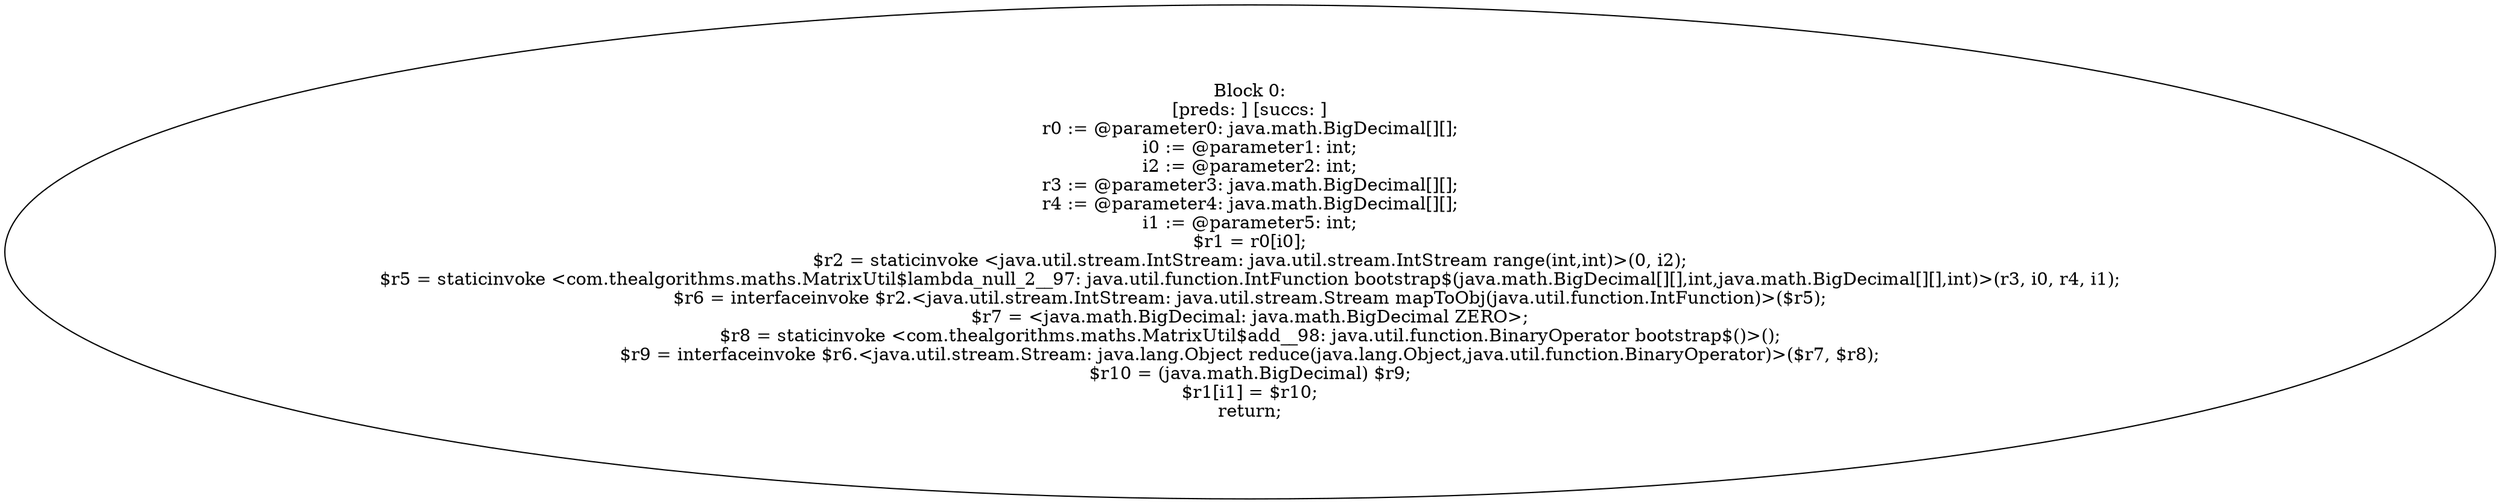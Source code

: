 digraph "unitGraph" {
    "Block 0:
[preds: ] [succs: ]
r0 := @parameter0: java.math.BigDecimal[][];
i0 := @parameter1: int;
i2 := @parameter2: int;
r3 := @parameter3: java.math.BigDecimal[][];
r4 := @parameter4: java.math.BigDecimal[][];
i1 := @parameter5: int;
$r1 = r0[i0];
$r2 = staticinvoke <java.util.stream.IntStream: java.util.stream.IntStream range(int,int)>(0, i2);
$r5 = staticinvoke <com.thealgorithms.maths.MatrixUtil$lambda_null_2__97: java.util.function.IntFunction bootstrap$(java.math.BigDecimal[][],int,java.math.BigDecimal[][],int)>(r3, i0, r4, i1);
$r6 = interfaceinvoke $r2.<java.util.stream.IntStream: java.util.stream.Stream mapToObj(java.util.function.IntFunction)>($r5);
$r7 = <java.math.BigDecimal: java.math.BigDecimal ZERO>;
$r8 = staticinvoke <com.thealgorithms.maths.MatrixUtil$add__98: java.util.function.BinaryOperator bootstrap$()>();
$r9 = interfaceinvoke $r6.<java.util.stream.Stream: java.lang.Object reduce(java.lang.Object,java.util.function.BinaryOperator)>($r7, $r8);
$r10 = (java.math.BigDecimal) $r9;
$r1[i1] = $r10;
return;
"
}
